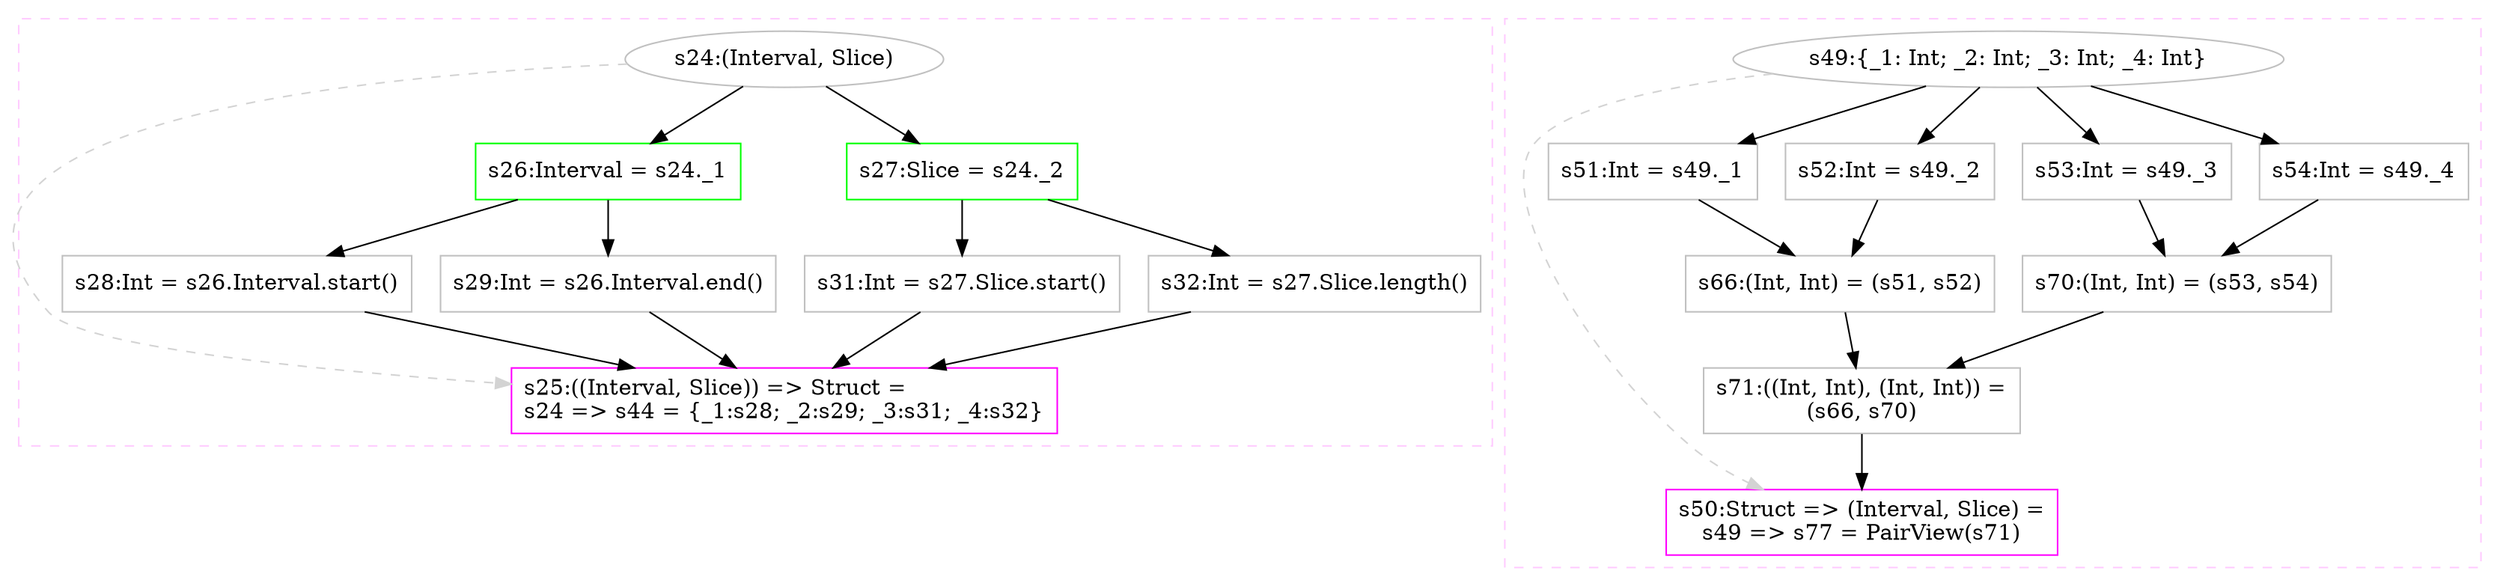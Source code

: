 digraph "graph_s25_s50_8858216923220111690.dot" {
	graph [concentrate=true];
	node [label="\N"];
	graph [bb="0,0,1299,368"];
	subgraph cluster_s25 {
		graph [style=dashed,
			color="#FFCCFF",
			bb="8,86,766,360"];
		{
			graph [rank=source,
				bb=""];
			s24 [label="s24:(Interval, Slice)", color=gray, pos="402,334", width="2.4268", height="0.5"];
		}
		{
			graph [rank=sink,
				bb=""];
			s25 [label="s25:((Interval, Slice)) => Struct =\ls24 => s44 = {_1:s28; _2:s29; _3:s31; _4:s32}", color=magenta, shape=box, tooltip="s25:((Interval, Slice)) => Struct", pos="402,115", width="3.844", height="0.57778"];
		}
		s26 [label="s26:Interval = s24._1", color=green, shape=box, tooltip="s26:Interval", pos="312,262", width="1.8661", height="0.5"];
		s28 [label="s28:Int = s26.Interval.start()", color=gray, shape=box, tooltip="s28:Int", pos="123,190", width="2.3972", height="0.5"];
		s29 [label="s29:Int = s26.Interval.end()", color=gray, shape=box, tooltip="s29:Int", pos="312,190", width="2.3424", height="0.5"];
		s27 [label="s27:Slice = s24._2", color=green, shape=box, tooltip="s27:Slice", pos="493,262", width="1.647", height="0.5"];
		s31 [label="s31:Int = s27.Slice.start()", color=gray, shape=box, tooltip="s31:Int", pos="493,190", width="2.1782", height="0.5"];
		s32 [label="s32:Int = s27.Slice.length()", color=gray, shape=box, tooltip="s32:Int", pos="674,190", width="2.3371", height="0.5"];
		s27 -> s32 [style=solid, pos="e,629.87,208.07 537.28,243.88 562.35,234.18 593.9,221.98 620.37,211.74"];
		s24 -> s27 [style=solid, pos="e,470.64,280.2 423.57,316.41 435.21,307.46 449.77,296.25 462.55,286.42"];
		s26 -> s28 [style=solid, pos="e,169.08,208.07 265.77,243.88 239.47,234.14 206.36,221.87 178.64,211.61"];
		s24 -> s26 [style=solid, pos="e,334.12,280.2 380.67,316.41 369.16,307.46 354.76,296.25 342.12,286.42"];
		s27 -> s31 [style=solid, pos="e,493,208.1 493,243.7 493,235.98 493,226.71 493,218.11"];
		s26 -> s29 [style=solid, pos="e,312,208.1 312,243.7 312,235.98 312,226.71 312,218.11"];
		s24 -> s25 [style=dashed, color=lightgray, weight=0, pos="e,263.78,118.34 322.02,326.69 187.6,313.16 -60.762,273.84 27,172 56.459,137.81 161.93,124.18 253.54,118.9"];
		s28 -> s25 [style=solid, pos="e,326.96,135.64 188.06,171.98 226.52,161.91 275.66,149.06 317.14,138.2"];
		s29 -> s25 [style=solid, pos="e,377.64,135.75 333.33,171.7 344.14,162.93 357.5,152.09 369.56,142.32"];
		s31 -> s25 [style=solid, pos="e,426.63,135.75 471.43,171.7 460.4,162.85 446.73,151.88 434.45,142.03"];
		s32 -> s25 [style=solid, pos="e,475.16,135.64 610.57,171.98 573.16,161.94 525.38,149.11 484.99,138.27"];
	}
	subgraph cluster_s50 {
		graph [style=dashed,
			color="#FFCCFF",
			bb="774,8,1291,360"];
		{
			graph [rank=source,
				bb=""];
			s49 [label="s49:{_1: Int; _2: Int; _3: Int; _4: Int}", color=gray, pos="1042,334", width="4.2586", height="0.5"];
		}
		{
			graph [rank=sink,
				bb=""];
			s50 [label="s50:Struct => (Interval, Slice) =\ls49 => s77 = PairView(s71)", color=magenta, shape=box, tooltip="s50:Struct => (Interval, Slice)", pos="1042,37", width="2.7001", height="0.57778"];
		}
		s51 [label="s51:Int = s49._1", color=gray, shape=box, tooltip="s51:Int", pos="855,262", width="1.4773", height="0.5"];
		s52 [label="s52:Int = s49._2", color=gray, shape=box, tooltip="s52:Int", pos="980,262", width="1.4773", height="0.5"];
		s66 [label="s66:(Int, Int) = (s51, s52)", color=gray, shape=box, tooltip="s66:(Int, Int)", pos="955,190", width="2.1728", height="0.5"];
		s53 [label="s53:Int = s49._3", color=gray, shape=box, tooltip="s53:Int", pos="1105,262", width="1.4773", height="0.5"];
		s54 [label="s54:Int = s49._4", color=gray, shape=box, tooltip="s54:Int", pos="1230,262", width="1.4773", height="0.5"];
		s70 [label="s70:(Int, Int) = (s53, s54)", color=gray, shape=box, tooltip="s70:(Int, Int)", pos="1130,190", width="2.1728", height="0.5"];
		s71 [label="s71:((Int, Int), (Int, Int)) =\l(s66, s70)", color=gray, shape=box, tooltip="s71:((Int, Int), (Int, Int))", pos="1042,115", width="2.2355", height="0.57778"];
		s49 -> s52 [style=solid, pos="e,995.3,280.28 1027,316.05 1019.5,307.58 1010.3,297.17 1002,287.82"];
		s51 -> s66 [style=solid, pos="e,930.44,208.19 879.46,243.88 892.3,234.89 908.2,223.76 922.09,214.03"];
		s52 -> s66 [style=solid, pos="e,961.11,208.1 973.82,243.7 971,235.81 967.61,226.3 964.48,217.55"];
		s49 -> s51 [style=solid, pos="e,900.52,280.04 998.16,316.59 971.89,306.76 938.26,294.17 910.19,283.66"];
		s49 -> s53 [style=solid, pos="e,1089.5,280.28 1057.3,316.05 1064.9,307.58 1074.2,297.17 1082.7,287.82"];
		s66 -> s71 [style=solid, pos="e,1018.5,135.75 975.62,171.7 986.07,162.93 998.98,152.09 1010.6,142.32"];
		s70 -> s71 [style=solid, pos="e,1065.8,135.75 1109.1,171.7 1098.6,162.93 1085.5,152.09 1073.7,142.32"];
		s53 -> s70 [style=solid, pos="e,1123.9,208.1 1111.2,243.7 1114,235.81 1117.4,226.3 1120.5,217.55"];
		s54 -> s70 [style=solid, pos="e,1154.6,208.19 1205.5,243.88 1192.7,234.89 1176.8,223.76 1162.9,214.03"];
		s49 -> s54 [style=solid, pos="e,1184.2,280.04 1086.1,316.59 1112.5,306.76 1146.3,294.17 1174.5,283.66"];
		s49 -> s50 [style=dashed, color=lightgray, weight=0, pos="e,992.31,57.714 925.42,322.25 869.2,314.4 810.24,301.3 793,280 721.86,192.12 888.62,103.11 982.87,61.799"];
		s71 -> s50 [style=solid, pos="e,1042,57.835 1042,94.032 1042,86.09 1042,76.781 1042,68.056"];
	}
}
